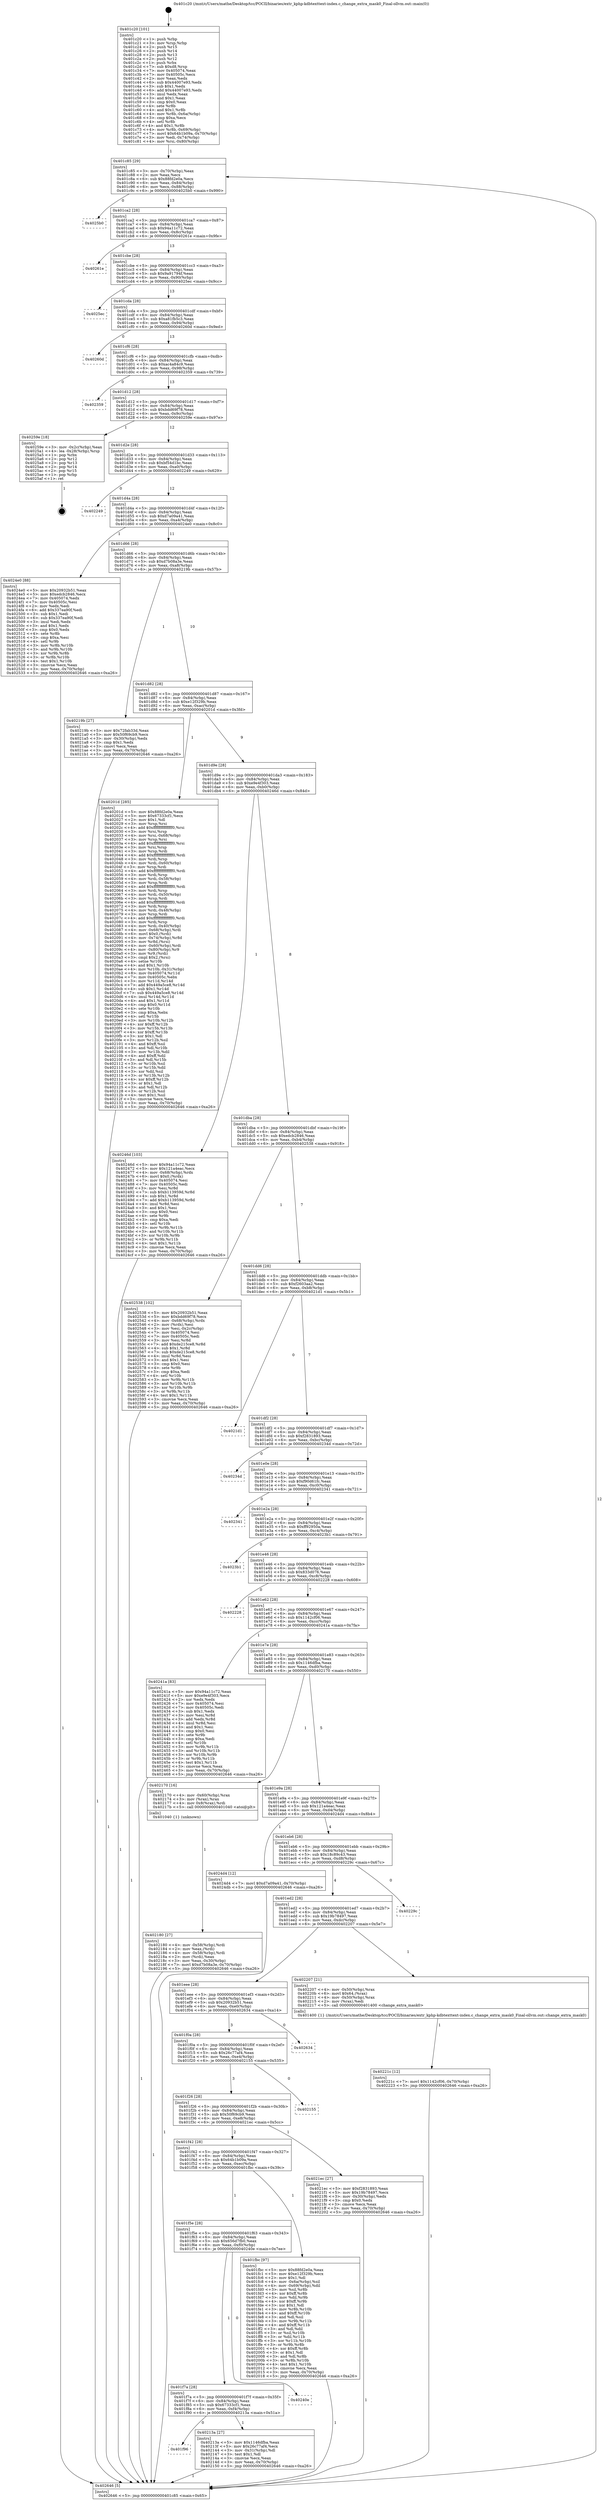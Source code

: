 digraph "0x401c20" {
  label = "0x401c20 (/mnt/c/Users/mathe/Desktop/tcc/POCII/binaries/extr_kphp-kdbtexttext-index.c_change_extra_mask0_Final-ollvm.out::main(0))"
  labelloc = "t"
  node[shape=record]

  Entry [label="",width=0.3,height=0.3,shape=circle,fillcolor=black,style=filled]
  "0x401c85" [label="{
     0x401c85 [29]\l
     | [instrs]\l
     &nbsp;&nbsp;0x401c85 \<+3\>: mov -0x70(%rbp),%eax\l
     &nbsp;&nbsp;0x401c88 \<+2\>: mov %eax,%ecx\l
     &nbsp;&nbsp;0x401c8a \<+6\>: sub $0x88fd2e0a,%ecx\l
     &nbsp;&nbsp;0x401c90 \<+6\>: mov %eax,-0x84(%rbp)\l
     &nbsp;&nbsp;0x401c96 \<+6\>: mov %ecx,-0x88(%rbp)\l
     &nbsp;&nbsp;0x401c9c \<+6\>: je 00000000004025b0 \<main+0x990\>\l
  }"]
  "0x4025b0" [label="{
     0x4025b0\l
  }", style=dashed]
  "0x401ca2" [label="{
     0x401ca2 [28]\l
     | [instrs]\l
     &nbsp;&nbsp;0x401ca2 \<+5\>: jmp 0000000000401ca7 \<main+0x87\>\l
     &nbsp;&nbsp;0x401ca7 \<+6\>: mov -0x84(%rbp),%eax\l
     &nbsp;&nbsp;0x401cad \<+5\>: sub $0x94a11c72,%eax\l
     &nbsp;&nbsp;0x401cb2 \<+6\>: mov %eax,-0x8c(%rbp)\l
     &nbsp;&nbsp;0x401cb8 \<+6\>: je 000000000040261e \<main+0x9fe\>\l
  }"]
  Exit [label="",width=0.3,height=0.3,shape=circle,fillcolor=black,style=filled,peripheries=2]
  "0x40261e" [label="{
     0x40261e\l
  }", style=dashed]
  "0x401cbe" [label="{
     0x401cbe [28]\l
     | [instrs]\l
     &nbsp;&nbsp;0x401cbe \<+5\>: jmp 0000000000401cc3 \<main+0xa3\>\l
     &nbsp;&nbsp;0x401cc3 \<+6\>: mov -0x84(%rbp),%eax\l
     &nbsp;&nbsp;0x401cc9 \<+5\>: sub $0x9a91794f,%eax\l
     &nbsp;&nbsp;0x401cce \<+6\>: mov %eax,-0x90(%rbp)\l
     &nbsp;&nbsp;0x401cd4 \<+6\>: je 00000000004025ec \<main+0x9cc\>\l
  }"]
  "0x40221c" [label="{
     0x40221c [12]\l
     | [instrs]\l
     &nbsp;&nbsp;0x40221c \<+7\>: movl $0x1142cf06,-0x70(%rbp)\l
     &nbsp;&nbsp;0x402223 \<+5\>: jmp 0000000000402646 \<main+0xa26\>\l
  }"]
  "0x4025ec" [label="{
     0x4025ec\l
  }", style=dashed]
  "0x401cda" [label="{
     0x401cda [28]\l
     | [instrs]\l
     &nbsp;&nbsp;0x401cda \<+5\>: jmp 0000000000401cdf \<main+0xbf\>\l
     &nbsp;&nbsp;0x401cdf \<+6\>: mov -0x84(%rbp),%eax\l
     &nbsp;&nbsp;0x401ce5 \<+5\>: sub $0xa81fb5c3,%eax\l
     &nbsp;&nbsp;0x401cea \<+6\>: mov %eax,-0x94(%rbp)\l
     &nbsp;&nbsp;0x401cf0 \<+6\>: je 000000000040260d \<main+0x9ed\>\l
  }"]
  "0x402180" [label="{
     0x402180 [27]\l
     | [instrs]\l
     &nbsp;&nbsp;0x402180 \<+4\>: mov -0x58(%rbp),%rdi\l
     &nbsp;&nbsp;0x402184 \<+2\>: mov %eax,(%rdi)\l
     &nbsp;&nbsp;0x402186 \<+4\>: mov -0x58(%rbp),%rdi\l
     &nbsp;&nbsp;0x40218a \<+2\>: mov (%rdi),%eax\l
     &nbsp;&nbsp;0x40218c \<+3\>: mov %eax,-0x30(%rbp)\l
     &nbsp;&nbsp;0x40218f \<+7\>: movl $0xd7b08a3e,-0x70(%rbp)\l
     &nbsp;&nbsp;0x402196 \<+5\>: jmp 0000000000402646 \<main+0xa26\>\l
  }"]
  "0x40260d" [label="{
     0x40260d\l
  }", style=dashed]
  "0x401cf6" [label="{
     0x401cf6 [28]\l
     | [instrs]\l
     &nbsp;&nbsp;0x401cf6 \<+5\>: jmp 0000000000401cfb \<main+0xdb\>\l
     &nbsp;&nbsp;0x401cfb \<+6\>: mov -0x84(%rbp),%eax\l
     &nbsp;&nbsp;0x401d01 \<+5\>: sub $0xac4a84c9,%eax\l
     &nbsp;&nbsp;0x401d06 \<+6\>: mov %eax,-0x98(%rbp)\l
     &nbsp;&nbsp;0x401d0c \<+6\>: je 0000000000402359 \<main+0x739\>\l
  }"]
  "0x401f96" [label="{
     0x401f96\l
  }", style=dashed]
  "0x402359" [label="{
     0x402359\l
  }", style=dashed]
  "0x401d12" [label="{
     0x401d12 [28]\l
     | [instrs]\l
     &nbsp;&nbsp;0x401d12 \<+5\>: jmp 0000000000401d17 \<main+0xf7\>\l
     &nbsp;&nbsp;0x401d17 \<+6\>: mov -0x84(%rbp),%eax\l
     &nbsp;&nbsp;0x401d1d \<+5\>: sub $0xbdd69f78,%eax\l
     &nbsp;&nbsp;0x401d22 \<+6\>: mov %eax,-0x9c(%rbp)\l
     &nbsp;&nbsp;0x401d28 \<+6\>: je 000000000040259e \<main+0x97e\>\l
  }"]
  "0x40213a" [label="{
     0x40213a [27]\l
     | [instrs]\l
     &nbsp;&nbsp;0x40213a \<+5\>: mov $0x1146dfba,%eax\l
     &nbsp;&nbsp;0x40213f \<+5\>: mov $0x26c77af4,%ecx\l
     &nbsp;&nbsp;0x402144 \<+3\>: mov -0x31(%rbp),%dl\l
     &nbsp;&nbsp;0x402147 \<+3\>: test $0x1,%dl\l
     &nbsp;&nbsp;0x40214a \<+3\>: cmovne %ecx,%eax\l
     &nbsp;&nbsp;0x40214d \<+3\>: mov %eax,-0x70(%rbp)\l
     &nbsp;&nbsp;0x402150 \<+5\>: jmp 0000000000402646 \<main+0xa26\>\l
  }"]
  "0x40259e" [label="{
     0x40259e [18]\l
     | [instrs]\l
     &nbsp;&nbsp;0x40259e \<+3\>: mov -0x2c(%rbp),%eax\l
     &nbsp;&nbsp;0x4025a1 \<+4\>: lea -0x28(%rbp),%rsp\l
     &nbsp;&nbsp;0x4025a5 \<+1\>: pop %rbx\l
     &nbsp;&nbsp;0x4025a6 \<+2\>: pop %r12\l
     &nbsp;&nbsp;0x4025a8 \<+2\>: pop %r13\l
     &nbsp;&nbsp;0x4025aa \<+2\>: pop %r14\l
     &nbsp;&nbsp;0x4025ac \<+2\>: pop %r15\l
     &nbsp;&nbsp;0x4025ae \<+1\>: pop %rbp\l
     &nbsp;&nbsp;0x4025af \<+1\>: ret\l
  }"]
  "0x401d2e" [label="{
     0x401d2e [28]\l
     | [instrs]\l
     &nbsp;&nbsp;0x401d2e \<+5\>: jmp 0000000000401d33 \<main+0x113\>\l
     &nbsp;&nbsp;0x401d33 \<+6\>: mov -0x84(%rbp),%eax\l
     &nbsp;&nbsp;0x401d39 \<+5\>: sub $0xbf54d1bc,%eax\l
     &nbsp;&nbsp;0x401d3e \<+6\>: mov %eax,-0xa0(%rbp)\l
     &nbsp;&nbsp;0x401d44 \<+6\>: je 0000000000402249 \<main+0x629\>\l
  }"]
  "0x401f7a" [label="{
     0x401f7a [28]\l
     | [instrs]\l
     &nbsp;&nbsp;0x401f7a \<+5\>: jmp 0000000000401f7f \<main+0x35f\>\l
     &nbsp;&nbsp;0x401f7f \<+6\>: mov -0x84(%rbp),%eax\l
     &nbsp;&nbsp;0x401f85 \<+5\>: sub $0x67333cf1,%eax\l
     &nbsp;&nbsp;0x401f8a \<+6\>: mov %eax,-0xf4(%rbp)\l
     &nbsp;&nbsp;0x401f90 \<+6\>: je 000000000040213a \<main+0x51a\>\l
  }"]
  "0x402249" [label="{
     0x402249\l
  }", style=dashed]
  "0x401d4a" [label="{
     0x401d4a [28]\l
     | [instrs]\l
     &nbsp;&nbsp;0x401d4a \<+5\>: jmp 0000000000401d4f \<main+0x12f\>\l
     &nbsp;&nbsp;0x401d4f \<+6\>: mov -0x84(%rbp),%eax\l
     &nbsp;&nbsp;0x401d55 \<+5\>: sub $0xd7a09a41,%eax\l
     &nbsp;&nbsp;0x401d5a \<+6\>: mov %eax,-0xa4(%rbp)\l
     &nbsp;&nbsp;0x401d60 \<+6\>: je 00000000004024e0 \<main+0x8c0\>\l
  }"]
  "0x40240e" [label="{
     0x40240e\l
  }", style=dashed]
  "0x4024e0" [label="{
     0x4024e0 [88]\l
     | [instrs]\l
     &nbsp;&nbsp;0x4024e0 \<+5\>: mov $0x20932b51,%eax\l
     &nbsp;&nbsp;0x4024e5 \<+5\>: mov $0xedcb2846,%ecx\l
     &nbsp;&nbsp;0x4024ea \<+7\>: mov 0x405074,%edx\l
     &nbsp;&nbsp;0x4024f1 \<+7\>: mov 0x40505c,%esi\l
     &nbsp;&nbsp;0x4024f8 \<+2\>: mov %edx,%edi\l
     &nbsp;&nbsp;0x4024fa \<+6\>: add $0x337ea90f,%edi\l
     &nbsp;&nbsp;0x402500 \<+3\>: sub $0x1,%edi\l
     &nbsp;&nbsp;0x402503 \<+6\>: sub $0x337ea90f,%edi\l
     &nbsp;&nbsp;0x402509 \<+3\>: imul %edi,%edx\l
     &nbsp;&nbsp;0x40250c \<+3\>: and $0x1,%edx\l
     &nbsp;&nbsp;0x40250f \<+3\>: cmp $0x0,%edx\l
     &nbsp;&nbsp;0x402512 \<+4\>: sete %r8b\l
     &nbsp;&nbsp;0x402516 \<+3\>: cmp $0xa,%esi\l
     &nbsp;&nbsp;0x402519 \<+4\>: setl %r9b\l
     &nbsp;&nbsp;0x40251d \<+3\>: mov %r8b,%r10b\l
     &nbsp;&nbsp;0x402520 \<+3\>: and %r9b,%r10b\l
     &nbsp;&nbsp;0x402523 \<+3\>: xor %r9b,%r8b\l
     &nbsp;&nbsp;0x402526 \<+3\>: or %r8b,%r10b\l
     &nbsp;&nbsp;0x402529 \<+4\>: test $0x1,%r10b\l
     &nbsp;&nbsp;0x40252d \<+3\>: cmovne %ecx,%eax\l
     &nbsp;&nbsp;0x402530 \<+3\>: mov %eax,-0x70(%rbp)\l
     &nbsp;&nbsp;0x402533 \<+5\>: jmp 0000000000402646 \<main+0xa26\>\l
  }"]
  "0x401d66" [label="{
     0x401d66 [28]\l
     | [instrs]\l
     &nbsp;&nbsp;0x401d66 \<+5\>: jmp 0000000000401d6b \<main+0x14b\>\l
     &nbsp;&nbsp;0x401d6b \<+6\>: mov -0x84(%rbp),%eax\l
     &nbsp;&nbsp;0x401d71 \<+5\>: sub $0xd7b08a3e,%eax\l
     &nbsp;&nbsp;0x401d76 \<+6\>: mov %eax,-0xa8(%rbp)\l
     &nbsp;&nbsp;0x401d7c \<+6\>: je 000000000040219b \<main+0x57b\>\l
  }"]
  "0x401c20" [label="{
     0x401c20 [101]\l
     | [instrs]\l
     &nbsp;&nbsp;0x401c20 \<+1\>: push %rbp\l
     &nbsp;&nbsp;0x401c21 \<+3\>: mov %rsp,%rbp\l
     &nbsp;&nbsp;0x401c24 \<+2\>: push %r15\l
     &nbsp;&nbsp;0x401c26 \<+2\>: push %r14\l
     &nbsp;&nbsp;0x401c28 \<+2\>: push %r13\l
     &nbsp;&nbsp;0x401c2a \<+2\>: push %r12\l
     &nbsp;&nbsp;0x401c2c \<+1\>: push %rbx\l
     &nbsp;&nbsp;0x401c2d \<+7\>: sub $0xd8,%rsp\l
     &nbsp;&nbsp;0x401c34 \<+7\>: mov 0x405074,%eax\l
     &nbsp;&nbsp;0x401c3b \<+7\>: mov 0x40505c,%ecx\l
     &nbsp;&nbsp;0x401c42 \<+2\>: mov %eax,%edx\l
     &nbsp;&nbsp;0x401c44 \<+6\>: sub $0x44007e93,%edx\l
     &nbsp;&nbsp;0x401c4a \<+3\>: sub $0x1,%edx\l
     &nbsp;&nbsp;0x401c4d \<+6\>: add $0x44007e93,%edx\l
     &nbsp;&nbsp;0x401c53 \<+3\>: imul %edx,%eax\l
     &nbsp;&nbsp;0x401c56 \<+3\>: and $0x1,%eax\l
     &nbsp;&nbsp;0x401c59 \<+3\>: cmp $0x0,%eax\l
     &nbsp;&nbsp;0x401c5c \<+4\>: sete %r8b\l
     &nbsp;&nbsp;0x401c60 \<+4\>: and $0x1,%r8b\l
     &nbsp;&nbsp;0x401c64 \<+4\>: mov %r8b,-0x6a(%rbp)\l
     &nbsp;&nbsp;0x401c68 \<+3\>: cmp $0xa,%ecx\l
     &nbsp;&nbsp;0x401c6b \<+4\>: setl %r8b\l
     &nbsp;&nbsp;0x401c6f \<+4\>: and $0x1,%r8b\l
     &nbsp;&nbsp;0x401c73 \<+4\>: mov %r8b,-0x69(%rbp)\l
     &nbsp;&nbsp;0x401c77 \<+7\>: movl $0x64b1b09a,-0x70(%rbp)\l
     &nbsp;&nbsp;0x401c7e \<+3\>: mov %edi,-0x74(%rbp)\l
     &nbsp;&nbsp;0x401c81 \<+4\>: mov %rsi,-0x80(%rbp)\l
  }"]
  "0x40219b" [label="{
     0x40219b [27]\l
     | [instrs]\l
     &nbsp;&nbsp;0x40219b \<+5\>: mov $0x72fab33d,%eax\l
     &nbsp;&nbsp;0x4021a0 \<+5\>: mov $0x50f69cb9,%ecx\l
     &nbsp;&nbsp;0x4021a5 \<+3\>: mov -0x30(%rbp),%edx\l
     &nbsp;&nbsp;0x4021a8 \<+3\>: cmp $0x1,%edx\l
     &nbsp;&nbsp;0x4021ab \<+3\>: cmovl %ecx,%eax\l
     &nbsp;&nbsp;0x4021ae \<+3\>: mov %eax,-0x70(%rbp)\l
     &nbsp;&nbsp;0x4021b1 \<+5\>: jmp 0000000000402646 \<main+0xa26\>\l
  }"]
  "0x401d82" [label="{
     0x401d82 [28]\l
     | [instrs]\l
     &nbsp;&nbsp;0x401d82 \<+5\>: jmp 0000000000401d87 \<main+0x167\>\l
     &nbsp;&nbsp;0x401d87 \<+6\>: mov -0x84(%rbp),%eax\l
     &nbsp;&nbsp;0x401d8d \<+5\>: sub $0xe12f329b,%eax\l
     &nbsp;&nbsp;0x401d92 \<+6\>: mov %eax,-0xac(%rbp)\l
     &nbsp;&nbsp;0x401d98 \<+6\>: je 000000000040201d \<main+0x3fd\>\l
  }"]
  "0x402646" [label="{
     0x402646 [5]\l
     | [instrs]\l
     &nbsp;&nbsp;0x402646 \<+5\>: jmp 0000000000401c85 \<main+0x65\>\l
  }"]
  "0x40201d" [label="{
     0x40201d [285]\l
     | [instrs]\l
     &nbsp;&nbsp;0x40201d \<+5\>: mov $0x88fd2e0a,%eax\l
     &nbsp;&nbsp;0x402022 \<+5\>: mov $0x67333cf1,%ecx\l
     &nbsp;&nbsp;0x402027 \<+2\>: mov $0x1,%dl\l
     &nbsp;&nbsp;0x402029 \<+3\>: mov %rsp,%rsi\l
     &nbsp;&nbsp;0x40202c \<+4\>: add $0xfffffffffffffff0,%rsi\l
     &nbsp;&nbsp;0x402030 \<+3\>: mov %rsi,%rsp\l
     &nbsp;&nbsp;0x402033 \<+4\>: mov %rsi,-0x68(%rbp)\l
     &nbsp;&nbsp;0x402037 \<+3\>: mov %rsp,%rsi\l
     &nbsp;&nbsp;0x40203a \<+4\>: add $0xfffffffffffffff0,%rsi\l
     &nbsp;&nbsp;0x40203e \<+3\>: mov %rsi,%rsp\l
     &nbsp;&nbsp;0x402041 \<+3\>: mov %rsp,%rdi\l
     &nbsp;&nbsp;0x402044 \<+4\>: add $0xfffffffffffffff0,%rdi\l
     &nbsp;&nbsp;0x402048 \<+3\>: mov %rdi,%rsp\l
     &nbsp;&nbsp;0x40204b \<+4\>: mov %rdi,-0x60(%rbp)\l
     &nbsp;&nbsp;0x40204f \<+3\>: mov %rsp,%rdi\l
     &nbsp;&nbsp;0x402052 \<+4\>: add $0xfffffffffffffff0,%rdi\l
     &nbsp;&nbsp;0x402056 \<+3\>: mov %rdi,%rsp\l
     &nbsp;&nbsp;0x402059 \<+4\>: mov %rdi,-0x58(%rbp)\l
     &nbsp;&nbsp;0x40205d \<+3\>: mov %rsp,%rdi\l
     &nbsp;&nbsp;0x402060 \<+4\>: add $0xfffffffffffffff0,%rdi\l
     &nbsp;&nbsp;0x402064 \<+3\>: mov %rdi,%rsp\l
     &nbsp;&nbsp;0x402067 \<+4\>: mov %rdi,-0x50(%rbp)\l
     &nbsp;&nbsp;0x40206b \<+3\>: mov %rsp,%rdi\l
     &nbsp;&nbsp;0x40206e \<+4\>: add $0xfffffffffffffff0,%rdi\l
     &nbsp;&nbsp;0x402072 \<+3\>: mov %rdi,%rsp\l
     &nbsp;&nbsp;0x402075 \<+4\>: mov %rdi,-0x48(%rbp)\l
     &nbsp;&nbsp;0x402079 \<+3\>: mov %rsp,%rdi\l
     &nbsp;&nbsp;0x40207c \<+4\>: add $0xfffffffffffffff0,%rdi\l
     &nbsp;&nbsp;0x402080 \<+3\>: mov %rdi,%rsp\l
     &nbsp;&nbsp;0x402083 \<+4\>: mov %rdi,-0x40(%rbp)\l
     &nbsp;&nbsp;0x402087 \<+4\>: mov -0x68(%rbp),%rdi\l
     &nbsp;&nbsp;0x40208b \<+6\>: movl $0x0,(%rdi)\l
     &nbsp;&nbsp;0x402091 \<+4\>: mov -0x74(%rbp),%r8d\l
     &nbsp;&nbsp;0x402095 \<+3\>: mov %r8d,(%rsi)\l
     &nbsp;&nbsp;0x402098 \<+4\>: mov -0x60(%rbp),%rdi\l
     &nbsp;&nbsp;0x40209c \<+4\>: mov -0x80(%rbp),%r9\l
     &nbsp;&nbsp;0x4020a0 \<+3\>: mov %r9,(%rdi)\l
     &nbsp;&nbsp;0x4020a3 \<+3\>: cmpl $0x2,(%rsi)\l
     &nbsp;&nbsp;0x4020a6 \<+4\>: setne %r10b\l
     &nbsp;&nbsp;0x4020aa \<+4\>: and $0x1,%r10b\l
     &nbsp;&nbsp;0x4020ae \<+4\>: mov %r10b,-0x31(%rbp)\l
     &nbsp;&nbsp;0x4020b2 \<+8\>: mov 0x405074,%r11d\l
     &nbsp;&nbsp;0x4020ba \<+7\>: mov 0x40505c,%ebx\l
     &nbsp;&nbsp;0x4020c1 \<+3\>: mov %r11d,%r14d\l
     &nbsp;&nbsp;0x4020c4 \<+7\>: add $0x449a5ce8,%r14d\l
     &nbsp;&nbsp;0x4020cb \<+4\>: sub $0x1,%r14d\l
     &nbsp;&nbsp;0x4020cf \<+7\>: sub $0x449a5ce8,%r14d\l
     &nbsp;&nbsp;0x4020d6 \<+4\>: imul %r14d,%r11d\l
     &nbsp;&nbsp;0x4020da \<+4\>: and $0x1,%r11d\l
     &nbsp;&nbsp;0x4020de \<+4\>: cmp $0x0,%r11d\l
     &nbsp;&nbsp;0x4020e2 \<+4\>: sete %r10b\l
     &nbsp;&nbsp;0x4020e6 \<+3\>: cmp $0xa,%ebx\l
     &nbsp;&nbsp;0x4020e9 \<+4\>: setl %r15b\l
     &nbsp;&nbsp;0x4020ed \<+3\>: mov %r10b,%r12b\l
     &nbsp;&nbsp;0x4020f0 \<+4\>: xor $0xff,%r12b\l
     &nbsp;&nbsp;0x4020f4 \<+3\>: mov %r15b,%r13b\l
     &nbsp;&nbsp;0x4020f7 \<+4\>: xor $0xff,%r13b\l
     &nbsp;&nbsp;0x4020fb \<+3\>: xor $0x1,%dl\l
     &nbsp;&nbsp;0x4020fe \<+3\>: mov %r12b,%sil\l
     &nbsp;&nbsp;0x402101 \<+4\>: and $0xff,%sil\l
     &nbsp;&nbsp;0x402105 \<+3\>: and %dl,%r10b\l
     &nbsp;&nbsp;0x402108 \<+3\>: mov %r13b,%dil\l
     &nbsp;&nbsp;0x40210b \<+4\>: and $0xff,%dil\l
     &nbsp;&nbsp;0x40210f \<+3\>: and %dl,%r15b\l
     &nbsp;&nbsp;0x402112 \<+3\>: or %r10b,%sil\l
     &nbsp;&nbsp;0x402115 \<+3\>: or %r15b,%dil\l
     &nbsp;&nbsp;0x402118 \<+3\>: xor %dil,%sil\l
     &nbsp;&nbsp;0x40211b \<+3\>: or %r13b,%r12b\l
     &nbsp;&nbsp;0x40211e \<+4\>: xor $0xff,%r12b\l
     &nbsp;&nbsp;0x402122 \<+3\>: or $0x1,%dl\l
     &nbsp;&nbsp;0x402125 \<+3\>: and %dl,%r12b\l
     &nbsp;&nbsp;0x402128 \<+3\>: or %r12b,%sil\l
     &nbsp;&nbsp;0x40212b \<+4\>: test $0x1,%sil\l
     &nbsp;&nbsp;0x40212f \<+3\>: cmovne %ecx,%eax\l
     &nbsp;&nbsp;0x402132 \<+3\>: mov %eax,-0x70(%rbp)\l
     &nbsp;&nbsp;0x402135 \<+5\>: jmp 0000000000402646 \<main+0xa26\>\l
  }"]
  "0x401d9e" [label="{
     0x401d9e [28]\l
     | [instrs]\l
     &nbsp;&nbsp;0x401d9e \<+5\>: jmp 0000000000401da3 \<main+0x183\>\l
     &nbsp;&nbsp;0x401da3 \<+6\>: mov -0x84(%rbp),%eax\l
     &nbsp;&nbsp;0x401da9 \<+5\>: sub $0xe9e4f303,%eax\l
     &nbsp;&nbsp;0x401dae \<+6\>: mov %eax,-0xb0(%rbp)\l
     &nbsp;&nbsp;0x401db4 \<+6\>: je 000000000040246d \<main+0x84d\>\l
  }"]
  "0x401f5e" [label="{
     0x401f5e [28]\l
     | [instrs]\l
     &nbsp;&nbsp;0x401f5e \<+5\>: jmp 0000000000401f63 \<main+0x343\>\l
     &nbsp;&nbsp;0x401f63 \<+6\>: mov -0x84(%rbp),%eax\l
     &nbsp;&nbsp;0x401f69 \<+5\>: sub $0x656d7fb0,%eax\l
     &nbsp;&nbsp;0x401f6e \<+6\>: mov %eax,-0xf0(%rbp)\l
     &nbsp;&nbsp;0x401f74 \<+6\>: je 000000000040240e \<main+0x7ee\>\l
  }"]
  "0x40246d" [label="{
     0x40246d [103]\l
     | [instrs]\l
     &nbsp;&nbsp;0x40246d \<+5\>: mov $0x94a11c72,%eax\l
     &nbsp;&nbsp;0x402472 \<+5\>: mov $0x121a4eac,%ecx\l
     &nbsp;&nbsp;0x402477 \<+4\>: mov -0x68(%rbp),%rdx\l
     &nbsp;&nbsp;0x40247b \<+6\>: movl $0x0,(%rdx)\l
     &nbsp;&nbsp;0x402481 \<+7\>: mov 0x405074,%esi\l
     &nbsp;&nbsp;0x402488 \<+7\>: mov 0x40505c,%edi\l
     &nbsp;&nbsp;0x40248f \<+3\>: mov %esi,%r8d\l
     &nbsp;&nbsp;0x402492 \<+7\>: sub $0xb113959d,%r8d\l
     &nbsp;&nbsp;0x402499 \<+4\>: sub $0x1,%r8d\l
     &nbsp;&nbsp;0x40249d \<+7\>: add $0xb113959d,%r8d\l
     &nbsp;&nbsp;0x4024a4 \<+4\>: imul %r8d,%esi\l
     &nbsp;&nbsp;0x4024a8 \<+3\>: and $0x1,%esi\l
     &nbsp;&nbsp;0x4024ab \<+3\>: cmp $0x0,%esi\l
     &nbsp;&nbsp;0x4024ae \<+4\>: sete %r9b\l
     &nbsp;&nbsp;0x4024b2 \<+3\>: cmp $0xa,%edi\l
     &nbsp;&nbsp;0x4024b5 \<+4\>: setl %r10b\l
     &nbsp;&nbsp;0x4024b9 \<+3\>: mov %r9b,%r11b\l
     &nbsp;&nbsp;0x4024bc \<+3\>: and %r10b,%r11b\l
     &nbsp;&nbsp;0x4024bf \<+3\>: xor %r10b,%r9b\l
     &nbsp;&nbsp;0x4024c2 \<+3\>: or %r9b,%r11b\l
     &nbsp;&nbsp;0x4024c5 \<+4\>: test $0x1,%r11b\l
     &nbsp;&nbsp;0x4024c9 \<+3\>: cmovne %ecx,%eax\l
     &nbsp;&nbsp;0x4024cc \<+3\>: mov %eax,-0x70(%rbp)\l
     &nbsp;&nbsp;0x4024cf \<+5\>: jmp 0000000000402646 \<main+0xa26\>\l
  }"]
  "0x401dba" [label="{
     0x401dba [28]\l
     | [instrs]\l
     &nbsp;&nbsp;0x401dba \<+5\>: jmp 0000000000401dbf \<main+0x19f\>\l
     &nbsp;&nbsp;0x401dbf \<+6\>: mov -0x84(%rbp),%eax\l
     &nbsp;&nbsp;0x401dc5 \<+5\>: sub $0xedcb2846,%eax\l
     &nbsp;&nbsp;0x401dca \<+6\>: mov %eax,-0xb4(%rbp)\l
     &nbsp;&nbsp;0x401dd0 \<+6\>: je 0000000000402538 \<main+0x918\>\l
  }"]
  "0x401fbc" [label="{
     0x401fbc [97]\l
     | [instrs]\l
     &nbsp;&nbsp;0x401fbc \<+5\>: mov $0x88fd2e0a,%eax\l
     &nbsp;&nbsp;0x401fc1 \<+5\>: mov $0xe12f329b,%ecx\l
     &nbsp;&nbsp;0x401fc6 \<+2\>: mov $0x1,%dl\l
     &nbsp;&nbsp;0x401fc8 \<+4\>: mov -0x6a(%rbp),%sil\l
     &nbsp;&nbsp;0x401fcc \<+4\>: mov -0x69(%rbp),%dil\l
     &nbsp;&nbsp;0x401fd0 \<+3\>: mov %sil,%r8b\l
     &nbsp;&nbsp;0x401fd3 \<+4\>: xor $0xff,%r8b\l
     &nbsp;&nbsp;0x401fd7 \<+3\>: mov %dil,%r9b\l
     &nbsp;&nbsp;0x401fda \<+4\>: xor $0xff,%r9b\l
     &nbsp;&nbsp;0x401fde \<+3\>: xor $0x1,%dl\l
     &nbsp;&nbsp;0x401fe1 \<+3\>: mov %r8b,%r10b\l
     &nbsp;&nbsp;0x401fe4 \<+4\>: and $0xff,%r10b\l
     &nbsp;&nbsp;0x401fe8 \<+3\>: and %dl,%sil\l
     &nbsp;&nbsp;0x401feb \<+3\>: mov %r9b,%r11b\l
     &nbsp;&nbsp;0x401fee \<+4\>: and $0xff,%r11b\l
     &nbsp;&nbsp;0x401ff2 \<+3\>: and %dl,%dil\l
     &nbsp;&nbsp;0x401ff5 \<+3\>: or %sil,%r10b\l
     &nbsp;&nbsp;0x401ff8 \<+3\>: or %dil,%r11b\l
     &nbsp;&nbsp;0x401ffb \<+3\>: xor %r11b,%r10b\l
     &nbsp;&nbsp;0x401ffe \<+3\>: or %r9b,%r8b\l
     &nbsp;&nbsp;0x402001 \<+4\>: xor $0xff,%r8b\l
     &nbsp;&nbsp;0x402005 \<+3\>: or $0x1,%dl\l
     &nbsp;&nbsp;0x402008 \<+3\>: and %dl,%r8b\l
     &nbsp;&nbsp;0x40200b \<+3\>: or %r8b,%r10b\l
     &nbsp;&nbsp;0x40200e \<+4\>: test $0x1,%r10b\l
     &nbsp;&nbsp;0x402012 \<+3\>: cmovne %ecx,%eax\l
     &nbsp;&nbsp;0x402015 \<+3\>: mov %eax,-0x70(%rbp)\l
     &nbsp;&nbsp;0x402018 \<+5\>: jmp 0000000000402646 \<main+0xa26\>\l
  }"]
  "0x402538" [label="{
     0x402538 [102]\l
     | [instrs]\l
     &nbsp;&nbsp;0x402538 \<+5\>: mov $0x20932b51,%eax\l
     &nbsp;&nbsp;0x40253d \<+5\>: mov $0xbdd69f78,%ecx\l
     &nbsp;&nbsp;0x402542 \<+4\>: mov -0x68(%rbp),%rdx\l
     &nbsp;&nbsp;0x402546 \<+2\>: mov (%rdx),%esi\l
     &nbsp;&nbsp;0x402548 \<+3\>: mov %esi,-0x2c(%rbp)\l
     &nbsp;&nbsp;0x40254b \<+7\>: mov 0x405074,%esi\l
     &nbsp;&nbsp;0x402552 \<+7\>: mov 0x40505c,%edi\l
     &nbsp;&nbsp;0x402559 \<+3\>: mov %esi,%r8d\l
     &nbsp;&nbsp;0x40255c \<+7\>: add $0xde215ce8,%r8d\l
     &nbsp;&nbsp;0x402563 \<+4\>: sub $0x1,%r8d\l
     &nbsp;&nbsp;0x402567 \<+7\>: sub $0xde215ce8,%r8d\l
     &nbsp;&nbsp;0x40256e \<+4\>: imul %r8d,%esi\l
     &nbsp;&nbsp;0x402572 \<+3\>: and $0x1,%esi\l
     &nbsp;&nbsp;0x402575 \<+3\>: cmp $0x0,%esi\l
     &nbsp;&nbsp;0x402578 \<+4\>: sete %r9b\l
     &nbsp;&nbsp;0x40257c \<+3\>: cmp $0xa,%edi\l
     &nbsp;&nbsp;0x40257f \<+4\>: setl %r10b\l
     &nbsp;&nbsp;0x402583 \<+3\>: mov %r9b,%r11b\l
     &nbsp;&nbsp;0x402586 \<+3\>: and %r10b,%r11b\l
     &nbsp;&nbsp;0x402589 \<+3\>: xor %r10b,%r9b\l
     &nbsp;&nbsp;0x40258c \<+3\>: or %r9b,%r11b\l
     &nbsp;&nbsp;0x40258f \<+4\>: test $0x1,%r11b\l
     &nbsp;&nbsp;0x402593 \<+3\>: cmovne %ecx,%eax\l
     &nbsp;&nbsp;0x402596 \<+3\>: mov %eax,-0x70(%rbp)\l
     &nbsp;&nbsp;0x402599 \<+5\>: jmp 0000000000402646 \<main+0xa26\>\l
  }"]
  "0x401dd6" [label="{
     0x401dd6 [28]\l
     | [instrs]\l
     &nbsp;&nbsp;0x401dd6 \<+5\>: jmp 0000000000401ddb \<main+0x1bb\>\l
     &nbsp;&nbsp;0x401ddb \<+6\>: mov -0x84(%rbp),%eax\l
     &nbsp;&nbsp;0x401de1 \<+5\>: sub $0xf2603aa2,%eax\l
     &nbsp;&nbsp;0x401de6 \<+6\>: mov %eax,-0xb8(%rbp)\l
     &nbsp;&nbsp;0x401dec \<+6\>: je 00000000004021d1 \<main+0x5b1\>\l
  }"]
  "0x401f42" [label="{
     0x401f42 [28]\l
     | [instrs]\l
     &nbsp;&nbsp;0x401f42 \<+5\>: jmp 0000000000401f47 \<main+0x327\>\l
     &nbsp;&nbsp;0x401f47 \<+6\>: mov -0x84(%rbp),%eax\l
     &nbsp;&nbsp;0x401f4d \<+5\>: sub $0x64b1b09a,%eax\l
     &nbsp;&nbsp;0x401f52 \<+6\>: mov %eax,-0xec(%rbp)\l
     &nbsp;&nbsp;0x401f58 \<+6\>: je 0000000000401fbc \<main+0x39c\>\l
  }"]
  "0x4021d1" [label="{
     0x4021d1\l
  }", style=dashed]
  "0x401df2" [label="{
     0x401df2 [28]\l
     | [instrs]\l
     &nbsp;&nbsp;0x401df2 \<+5\>: jmp 0000000000401df7 \<main+0x1d7\>\l
     &nbsp;&nbsp;0x401df7 \<+6\>: mov -0x84(%rbp),%eax\l
     &nbsp;&nbsp;0x401dfd \<+5\>: sub $0xf2831893,%eax\l
     &nbsp;&nbsp;0x401e02 \<+6\>: mov %eax,-0xbc(%rbp)\l
     &nbsp;&nbsp;0x401e08 \<+6\>: je 000000000040234d \<main+0x72d\>\l
  }"]
  "0x4021ec" [label="{
     0x4021ec [27]\l
     | [instrs]\l
     &nbsp;&nbsp;0x4021ec \<+5\>: mov $0xf2831893,%eax\l
     &nbsp;&nbsp;0x4021f1 \<+5\>: mov $0x19b78497,%ecx\l
     &nbsp;&nbsp;0x4021f6 \<+3\>: mov -0x30(%rbp),%edx\l
     &nbsp;&nbsp;0x4021f9 \<+3\>: cmp $0x0,%edx\l
     &nbsp;&nbsp;0x4021fc \<+3\>: cmove %ecx,%eax\l
     &nbsp;&nbsp;0x4021ff \<+3\>: mov %eax,-0x70(%rbp)\l
     &nbsp;&nbsp;0x402202 \<+5\>: jmp 0000000000402646 \<main+0xa26\>\l
  }"]
  "0x40234d" [label="{
     0x40234d\l
  }", style=dashed]
  "0x401e0e" [label="{
     0x401e0e [28]\l
     | [instrs]\l
     &nbsp;&nbsp;0x401e0e \<+5\>: jmp 0000000000401e13 \<main+0x1f3\>\l
     &nbsp;&nbsp;0x401e13 \<+6\>: mov -0x84(%rbp),%eax\l
     &nbsp;&nbsp;0x401e19 \<+5\>: sub $0xf90d61fc,%eax\l
     &nbsp;&nbsp;0x401e1e \<+6\>: mov %eax,-0xc0(%rbp)\l
     &nbsp;&nbsp;0x401e24 \<+6\>: je 0000000000402341 \<main+0x721\>\l
  }"]
  "0x401f26" [label="{
     0x401f26 [28]\l
     | [instrs]\l
     &nbsp;&nbsp;0x401f26 \<+5\>: jmp 0000000000401f2b \<main+0x30b\>\l
     &nbsp;&nbsp;0x401f2b \<+6\>: mov -0x84(%rbp),%eax\l
     &nbsp;&nbsp;0x401f31 \<+5\>: sub $0x50f69cb9,%eax\l
     &nbsp;&nbsp;0x401f36 \<+6\>: mov %eax,-0xe8(%rbp)\l
     &nbsp;&nbsp;0x401f3c \<+6\>: je 00000000004021ec \<main+0x5cc\>\l
  }"]
  "0x402341" [label="{
     0x402341\l
  }", style=dashed]
  "0x401e2a" [label="{
     0x401e2a [28]\l
     | [instrs]\l
     &nbsp;&nbsp;0x401e2a \<+5\>: jmp 0000000000401e2f \<main+0x20f\>\l
     &nbsp;&nbsp;0x401e2f \<+6\>: mov -0x84(%rbp),%eax\l
     &nbsp;&nbsp;0x401e35 \<+5\>: sub $0xff92950a,%eax\l
     &nbsp;&nbsp;0x401e3a \<+6\>: mov %eax,-0xc4(%rbp)\l
     &nbsp;&nbsp;0x401e40 \<+6\>: je 00000000004023b1 \<main+0x791\>\l
  }"]
  "0x402155" [label="{
     0x402155\l
  }", style=dashed]
  "0x4023b1" [label="{
     0x4023b1\l
  }", style=dashed]
  "0x401e46" [label="{
     0x401e46 [28]\l
     | [instrs]\l
     &nbsp;&nbsp;0x401e46 \<+5\>: jmp 0000000000401e4b \<main+0x22b\>\l
     &nbsp;&nbsp;0x401e4b \<+6\>: mov -0x84(%rbp),%eax\l
     &nbsp;&nbsp;0x401e51 \<+5\>: sub $0x833d076,%eax\l
     &nbsp;&nbsp;0x401e56 \<+6\>: mov %eax,-0xc8(%rbp)\l
     &nbsp;&nbsp;0x401e5c \<+6\>: je 0000000000402228 \<main+0x608\>\l
  }"]
  "0x401f0a" [label="{
     0x401f0a [28]\l
     | [instrs]\l
     &nbsp;&nbsp;0x401f0a \<+5\>: jmp 0000000000401f0f \<main+0x2ef\>\l
     &nbsp;&nbsp;0x401f0f \<+6\>: mov -0x84(%rbp),%eax\l
     &nbsp;&nbsp;0x401f15 \<+5\>: sub $0x26c77af4,%eax\l
     &nbsp;&nbsp;0x401f1a \<+6\>: mov %eax,-0xe4(%rbp)\l
     &nbsp;&nbsp;0x401f20 \<+6\>: je 0000000000402155 \<main+0x535\>\l
  }"]
  "0x402228" [label="{
     0x402228\l
  }", style=dashed]
  "0x401e62" [label="{
     0x401e62 [28]\l
     | [instrs]\l
     &nbsp;&nbsp;0x401e62 \<+5\>: jmp 0000000000401e67 \<main+0x247\>\l
     &nbsp;&nbsp;0x401e67 \<+6\>: mov -0x84(%rbp),%eax\l
     &nbsp;&nbsp;0x401e6d \<+5\>: sub $0x1142cf06,%eax\l
     &nbsp;&nbsp;0x401e72 \<+6\>: mov %eax,-0xcc(%rbp)\l
     &nbsp;&nbsp;0x401e78 \<+6\>: je 000000000040241a \<main+0x7fa\>\l
  }"]
  "0x402634" [label="{
     0x402634\l
  }", style=dashed]
  "0x40241a" [label="{
     0x40241a [83]\l
     | [instrs]\l
     &nbsp;&nbsp;0x40241a \<+5\>: mov $0x94a11c72,%eax\l
     &nbsp;&nbsp;0x40241f \<+5\>: mov $0xe9e4f303,%ecx\l
     &nbsp;&nbsp;0x402424 \<+2\>: xor %edx,%edx\l
     &nbsp;&nbsp;0x402426 \<+7\>: mov 0x405074,%esi\l
     &nbsp;&nbsp;0x40242d \<+7\>: mov 0x40505c,%edi\l
     &nbsp;&nbsp;0x402434 \<+3\>: sub $0x1,%edx\l
     &nbsp;&nbsp;0x402437 \<+3\>: mov %esi,%r8d\l
     &nbsp;&nbsp;0x40243a \<+3\>: add %edx,%r8d\l
     &nbsp;&nbsp;0x40243d \<+4\>: imul %r8d,%esi\l
     &nbsp;&nbsp;0x402441 \<+3\>: and $0x1,%esi\l
     &nbsp;&nbsp;0x402444 \<+3\>: cmp $0x0,%esi\l
     &nbsp;&nbsp;0x402447 \<+4\>: sete %r9b\l
     &nbsp;&nbsp;0x40244b \<+3\>: cmp $0xa,%edi\l
     &nbsp;&nbsp;0x40244e \<+4\>: setl %r10b\l
     &nbsp;&nbsp;0x402452 \<+3\>: mov %r9b,%r11b\l
     &nbsp;&nbsp;0x402455 \<+3\>: and %r10b,%r11b\l
     &nbsp;&nbsp;0x402458 \<+3\>: xor %r10b,%r9b\l
     &nbsp;&nbsp;0x40245b \<+3\>: or %r9b,%r11b\l
     &nbsp;&nbsp;0x40245e \<+4\>: test $0x1,%r11b\l
     &nbsp;&nbsp;0x402462 \<+3\>: cmovne %ecx,%eax\l
     &nbsp;&nbsp;0x402465 \<+3\>: mov %eax,-0x70(%rbp)\l
     &nbsp;&nbsp;0x402468 \<+5\>: jmp 0000000000402646 \<main+0xa26\>\l
  }"]
  "0x401e7e" [label="{
     0x401e7e [28]\l
     | [instrs]\l
     &nbsp;&nbsp;0x401e7e \<+5\>: jmp 0000000000401e83 \<main+0x263\>\l
     &nbsp;&nbsp;0x401e83 \<+6\>: mov -0x84(%rbp),%eax\l
     &nbsp;&nbsp;0x401e89 \<+5\>: sub $0x1146dfba,%eax\l
     &nbsp;&nbsp;0x401e8e \<+6\>: mov %eax,-0xd0(%rbp)\l
     &nbsp;&nbsp;0x401e94 \<+6\>: je 0000000000402170 \<main+0x550\>\l
  }"]
  "0x401eee" [label="{
     0x401eee [28]\l
     | [instrs]\l
     &nbsp;&nbsp;0x401eee \<+5\>: jmp 0000000000401ef3 \<main+0x2d3\>\l
     &nbsp;&nbsp;0x401ef3 \<+6\>: mov -0x84(%rbp),%eax\l
     &nbsp;&nbsp;0x401ef9 \<+5\>: sub $0x20932b51,%eax\l
     &nbsp;&nbsp;0x401efe \<+6\>: mov %eax,-0xe0(%rbp)\l
     &nbsp;&nbsp;0x401f04 \<+6\>: je 0000000000402634 \<main+0xa14\>\l
  }"]
  "0x402170" [label="{
     0x402170 [16]\l
     | [instrs]\l
     &nbsp;&nbsp;0x402170 \<+4\>: mov -0x60(%rbp),%rax\l
     &nbsp;&nbsp;0x402174 \<+3\>: mov (%rax),%rax\l
     &nbsp;&nbsp;0x402177 \<+4\>: mov 0x8(%rax),%rdi\l
     &nbsp;&nbsp;0x40217b \<+5\>: call 0000000000401040 \<atoi@plt\>\l
     | [calls]\l
     &nbsp;&nbsp;0x401040 \{1\} (unknown)\l
  }"]
  "0x401e9a" [label="{
     0x401e9a [28]\l
     | [instrs]\l
     &nbsp;&nbsp;0x401e9a \<+5\>: jmp 0000000000401e9f \<main+0x27f\>\l
     &nbsp;&nbsp;0x401e9f \<+6\>: mov -0x84(%rbp),%eax\l
     &nbsp;&nbsp;0x401ea5 \<+5\>: sub $0x121a4eac,%eax\l
     &nbsp;&nbsp;0x401eaa \<+6\>: mov %eax,-0xd4(%rbp)\l
     &nbsp;&nbsp;0x401eb0 \<+6\>: je 00000000004024d4 \<main+0x8b4\>\l
  }"]
  "0x402207" [label="{
     0x402207 [21]\l
     | [instrs]\l
     &nbsp;&nbsp;0x402207 \<+4\>: mov -0x50(%rbp),%rax\l
     &nbsp;&nbsp;0x40220b \<+6\>: movl $0x64,(%rax)\l
     &nbsp;&nbsp;0x402211 \<+4\>: mov -0x50(%rbp),%rax\l
     &nbsp;&nbsp;0x402215 \<+2\>: mov (%rax),%edi\l
     &nbsp;&nbsp;0x402217 \<+5\>: call 0000000000401400 \<change_extra_mask0\>\l
     | [calls]\l
     &nbsp;&nbsp;0x401400 \{1\} (/mnt/c/Users/mathe/Desktop/tcc/POCII/binaries/extr_kphp-kdbtexttext-index.c_change_extra_mask0_Final-ollvm.out::change_extra_mask0)\l
  }"]
  "0x4024d4" [label="{
     0x4024d4 [12]\l
     | [instrs]\l
     &nbsp;&nbsp;0x4024d4 \<+7\>: movl $0xd7a09a41,-0x70(%rbp)\l
     &nbsp;&nbsp;0x4024db \<+5\>: jmp 0000000000402646 \<main+0xa26\>\l
  }"]
  "0x401eb6" [label="{
     0x401eb6 [28]\l
     | [instrs]\l
     &nbsp;&nbsp;0x401eb6 \<+5\>: jmp 0000000000401ebb \<main+0x29b\>\l
     &nbsp;&nbsp;0x401ebb \<+6\>: mov -0x84(%rbp),%eax\l
     &nbsp;&nbsp;0x401ec1 \<+5\>: sub $0x18c89c43,%eax\l
     &nbsp;&nbsp;0x401ec6 \<+6\>: mov %eax,-0xd8(%rbp)\l
     &nbsp;&nbsp;0x401ecc \<+6\>: je 000000000040229c \<main+0x67c\>\l
  }"]
  "0x401ed2" [label="{
     0x401ed2 [28]\l
     | [instrs]\l
     &nbsp;&nbsp;0x401ed2 \<+5\>: jmp 0000000000401ed7 \<main+0x2b7\>\l
     &nbsp;&nbsp;0x401ed7 \<+6\>: mov -0x84(%rbp),%eax\l
     &nbsp;&nbsp;0x401edd \<+5\>: sub $0x19b78497,%eax\l
     &nbsp;&nbsp;0x401ee2 \<+6\>: mov %eax,-0xdc(%rbp)\l
     &nbsp;&nbsp;0x401ee8 \<+6\>: je 0000000000402207 \<main+0x5e7\>\l
  }"]
  "0x40229c" [label="{
     0x40229c\l
  }", style=dashed]
  Entry -> "0x401c20" [label=" 1"]
  "0x401c85" -> "0x4025b0" [label=" 0"]
  "0x401c85" -> "0x401ca2" [label=" 13"]
  "0x40259e" -> Exit [label=" 1"]
  "0x401ca2" -> "0x40261e" [label=" 0"]
  "0x401ca2" -> "0x401cbe" [label=" 13"]
  "0x402538" -> "0x402646" [label=" 1"]
  "0x401cbe" -> "0x4025ec" [label=" 0"]
  "0x401cbe" -> "0x401cda" [label=" 13"]
  "0x4024e0" -> "0x402646" [label=" 1"]
  "0x401cda" -> "0x40260d" [label=" 0"]
  "0x401cda" -> "0x401cf6" [label=" 13"]
  "0x4024d4" -> "0x402646" [label=" 1"]
  "0x401cf6" -> "0x402359" [label=" 0"]
  "0x401cf6" -> "0x401d12" [label=" 13"]
  "0x40246d" -> "0x402646" [label=" 1"]
  "0x401d12" -> "0x40259e" [label=" 1"]
  "0x401d12" -> "0x401d2e" [label=" 12"]
  "0x40241a" -> "0x402646" [label=" 1"]
  "0x401d2e" -> "0x402249" [label=" 0"]
  "0x401d2e" -> "0x401d4a" [label=" 12"]
  "0x402207" -> "0x40221c" [label=" 1"]
  "0x401d4a" -> "0x4024e0" [label=" 1"]
  "0x401d4a" -> "0x401d66" [label=" 11"]
  "0x4021ec" -> "0x402646" [label=" 1"]
  "0x401d66" -> "0x40219b" [label=" 1"]
  "0x401d66" -> "0x401d82" [label=" 10"]
  "0x402170" -> "0x402180" [label=" 1"]
  "0x401d82" -> "0x40201d" [label=" 1"]
  "0x401d82" -> "0x401d9e" [label=" 9"]
  "0x40213a" -> "0x402646" [label=" 1"]
  "0x401d9e" -> "0x40246d" [label=" 1"]
  "0x401d9e" -> "0x401dba" [label=" 8"]
  "0x401f7a" -> "0x401f96" [label=" 0"]
  "0x401dba" -> "0x402538" [label=" 1"]
  "0x401dba" -> "0x401dd6" [label=" 7"]
  "0x401f7a" -> "0x40213a" [label=" 1"]
  "0x401dd6" -> "0x4021d1" [label=" 0"]
  "0x401dd6" -> "0x401df2" [label=" 7"]
  "0x401f5e" -> "0x401f7a" [label=" 1"]
  "0x401df2" -> "0x40234d" [label=" 0"]
  "0x401df2" -> "0x401e0e" [label=" 7"]
  "0x401f5e" -> "0x40240e" [label=" 0"]
  "0x401e0e" -> "0x402341" [label=" 0"]
  "0x401e0e" -> "0x401e2a" [label=" 7"]
  "0x40201d" -> "0x402646" [label=" 1"]
  "0x401e2a" -> "0x4023b1" [label=" 0"]
  "0x401e2a" -> "0x401e46" [label=" 7"]
  "0x402180" -> "0x402646" [label=" 1"]
  "0x401e46" -> "0x402228" [label=" 0"]
  "0x401e46" -> "0x401e62" [label=" 7"]
  "0x401c20" -> "0x401c85" [label=" 1"]
  "0x401e62" -> "0x40241a" [label=" 1"]
  "0x401e62" -> "0x401e7e" [label=" 6"]
  "0x401fbc" -> "0x402646" [label=" 1"]
  "0x401e7e" -> "0x402170" [label=" 1"]
  "0x401e7e" -> "0x401e9a" [label=" 5"]
  "0x401f42" -> "0x401fbc" [label=" 1"]
  "0x401e9a" -> "0x4024d4" [label=" 1"]
  "0x401e9a" -> "0x401eb6" [label=" 4"]
  "0x40221c" -> "0x402646" [label=" 1"]
  "0x401eb6" -> "0x40229c" [label=" 0"]
  "0x401eb6" -> "0x401ed2" [label=" 4"]
  "0x401f26" -> "0x401f42" [label=" 2"]
  "0x401ed2" -> "0x402207" [label=" 1"]
  "0x401ed2" -> "0x401eee" [label=" 3"]
  "0x401f42" -> "0x401f5e" [label=" 1"]
  "0x401eee" -> "0x402634" [label=" 0"]
  "0x401eee" -> "0x401f0a" [label=" 3"]
  "0x402646" -> "0x401c85" [label=" 12"]
  "0x401f0a" -> "0x402155" [label=" 0"]
  "0x401f0a" -> "0x401f26" [label=" 3"]
  "0x40219b" -> "0x402646" [label=" 1"]
  "0x401f26" -> "0x4021ec" [label=" 1"]
}
